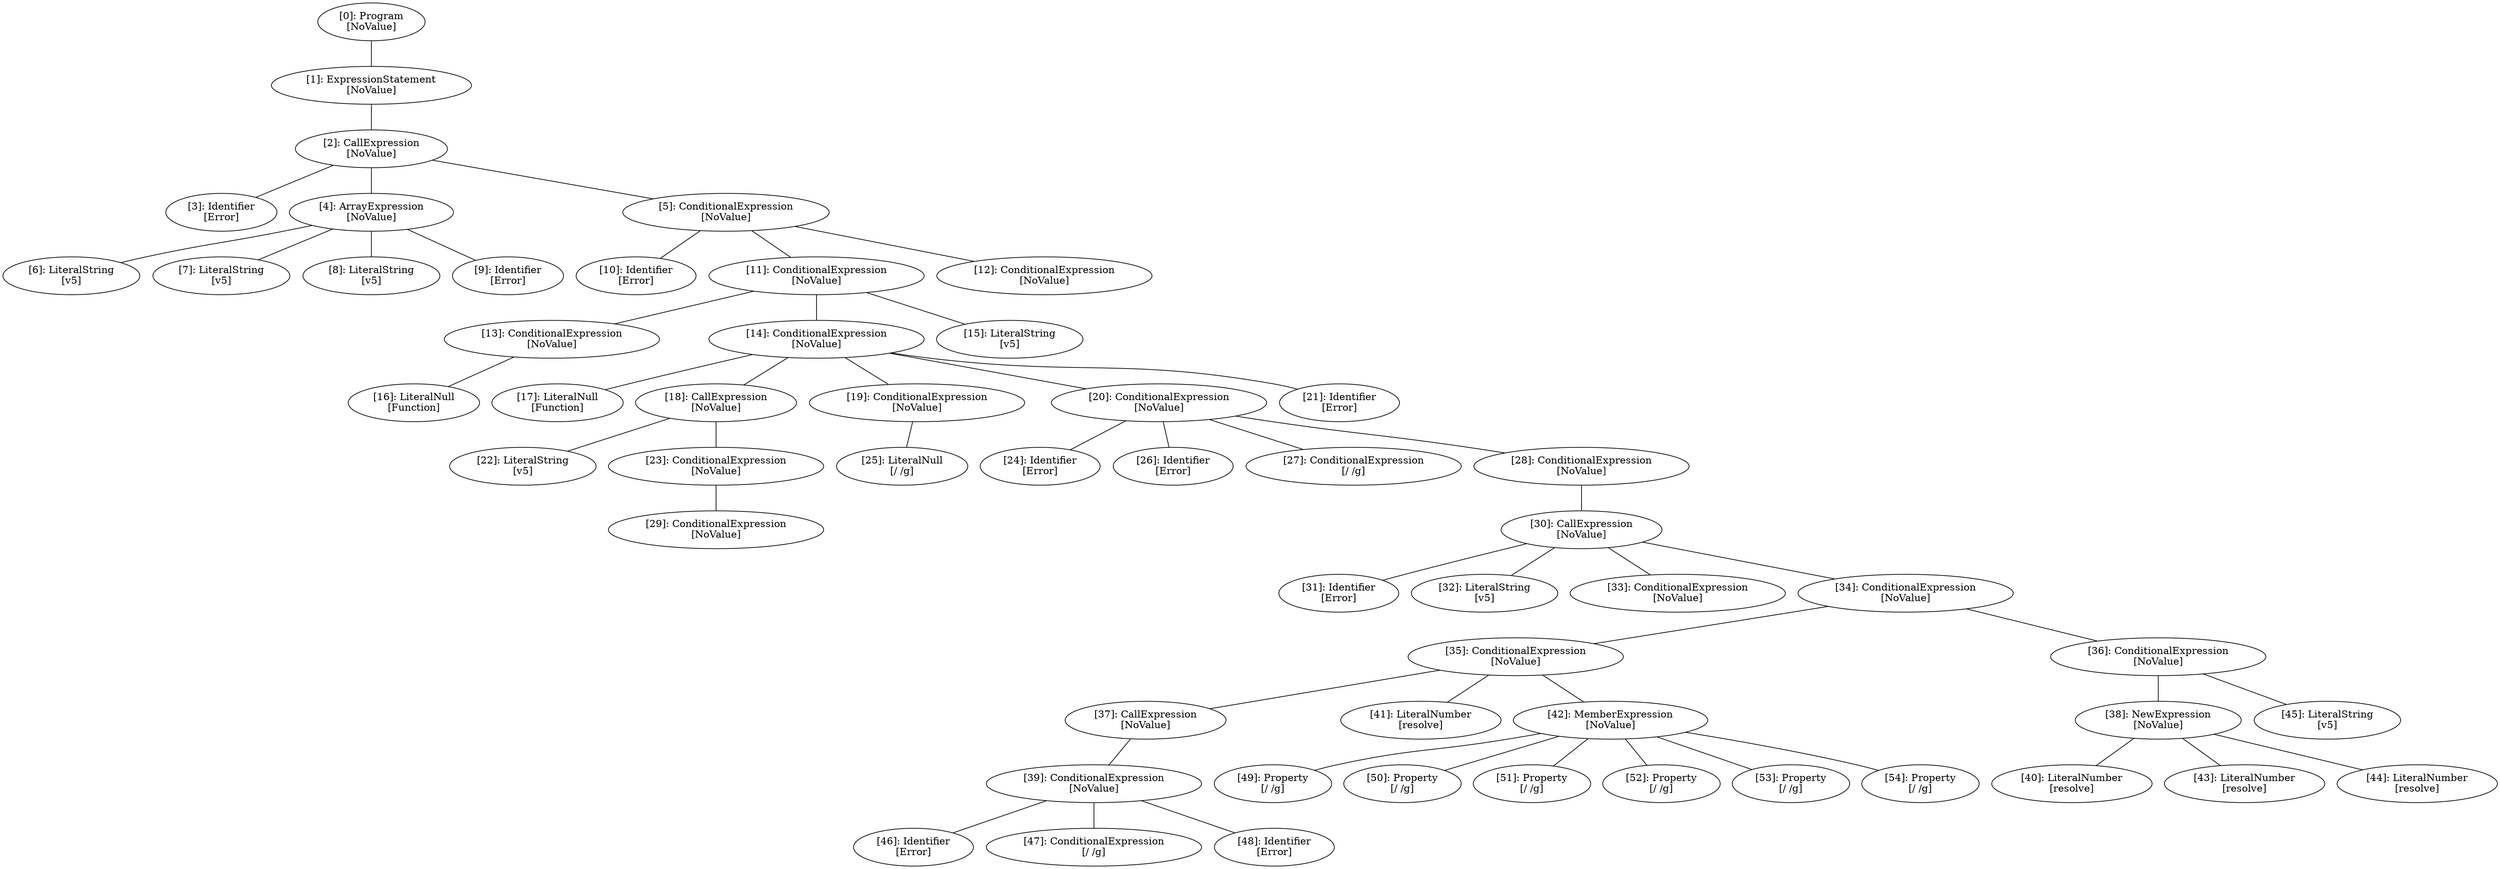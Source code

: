 // Result
graph {
	0 [label="[0]: Program
[NoValue]"]
	1 [label="[1]: ExpressionStatement
[NoValue]"]
	2 [label="[2]: CallExpression
[NoValue]"]
	3 [label="[3]: Identifier
[Error]"]
	4 [label="[4]: ArrayExpression
[NoValue]"]
	5 [label="[5]: ConditionalExpression
[NoValue]"]
	6 [label="[6]: LiteralString
[v5]"]
	7 [label="[7]: LiteralString
[v5]"]
	8 [label="[8]: LiteralString
[v5]"]
	9 [label="[9]: Identifier
[Error]"]
	10 [label="[10]: Identifier
[Error]"]
	11 [label="[11]: ConditionalExpression
[NoValue]"]
	12 [label="[12]: ConditionalExpression
[NoValue]"]
	13 [label="[13]: ConditionalExpression
[NoValue]"]
	14 [label="[14]: ConditionalExpression
[NoValue]"]
	15 [label="[15]: LiteralString
[v5]"]
	16 [label="[16]: LiteralNull
[Function]"]
	17 [label="[17]: LiteralNull
[Function]"]
	18 [label="[18]: CallExpression
[NoValue]"]
	19 [label="[19]: ConditionalExpression
[NoValue]"]
	20 [label="[20]: ConditionalExpression
[NoValue]"]
	21 [label="[21]: Identifier
[Error]"]
	22 [label="[22]: LiteralString
[v5]"]
	23 [label="[23]: ConditionalExpression
[NoValue]"]
	24 [label="[24]: Identifier
[Error]"]
	25 [label="[25]: LiteralNull
[/ /g]"]
	26 [label="[26]: Identifier
[Error]"]
	27 [label="[27]: ConditionalExpression
[/ /g]"]
	28 [label="[28]: ConditionalExpression
[NoValue]"]
	29 [label="[29]: ConditionalExpression
[NoValue]"]
	30 [label="[30]: CallExpression
[NoValue]"]
	31 [label="[31]: Identifier
[Error]"]
	32 [label="[32]: LiteralString
[v5]"]
	33 [label="[33]: ConditionalExpression
[NoValue]"]
	34 [label="[34]: ConditionalExpression
[NoValue]"]
	35 [label="[35]: ConditionalExpression
[NoValue]"]
	36 [label="[36]: ConditionalExpression
[NoValue]"]
	37 [label="[37]: CallExpression
[NoValue]"]
	38 [label="[38]: NewExpression
[NoValue]"]
	39 [label="[39]: ConditionalExpression
[NoValue]"]
	40 [label="[40]: LiteralNumber
[resolve]"]
	41 [label="[41]: LiteralNumber
[resolve]"]
	42 [label="[42]: MemberExpression
[NoValue]"]
	43 [label="[43]: LiteralNumber
[resolve]"]
	44 [label="[44]: LiteralNumber
[resolve]"]
	45 [label="[45]: LiteralString
[v5]"]
	46 [label="[46]: Identifier
[Error]"]
	47 [label="[47]: ConditionalExpression
[/ /g]"]
	48 [label="[48]: Identifier
[Error]"]
	49 [label="[49]: Property
[/ /g]"]
	50 [label="[50]: Property
[/ /g]"]
	51 [label="[51]: Property
[/ /g]"]
	52 [label="[52]: Property
[/ /g]"]
	53 [label="[53]: Property
[/ /g]"]
	54 [label="[54]: Property
[/ /g]"]
	0 -- 1
	1 -- 2
	2 -- 3
	2 -- 4
	2 -- 5
	4 -- 6
	4 -- 7
	4 -- 8
	4 -- 9
	5 -- 10
	5 -- 11
	5 -- 12
	11 -- 13
	11 -- 14
	11 -- 15
	13 -- 16
	14 -- 17
	14 -- 18
	14 -- 19
	14 -- 20
	14 -- 21
	18 -- 22
	18 -- 23
	19 -- 25
	20 -- 24
	20 -- 26
	20 -- 27
	20 -- 28
	23 -- 29
	28 -- 30
	30 -- 31
	30 -- 32
	30 -- 33
	30 -- 34
	34 -- 35
	34 -- 36
	35 -- 37
	35 -- 41
	35 -- 42
	36 -- 38
	36 -- 45
	37 -- 39
	38 -- 40
	38 -- 43
	38 -- 44
	39 -- 46
	39 -- 47
	39 -- 48
	42 -- 49
	42 -- 50
	42 -- 51
	42 -- 52
	42 -- 53
	42 -- 54
}
